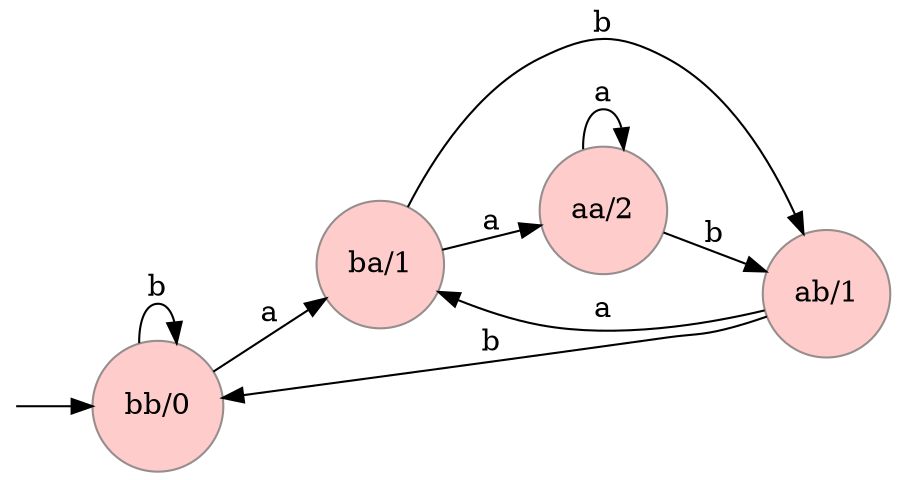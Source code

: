 digraph fsa_05 {

	dpi = 480;
	rankdir=LR;

	"startRes" [shape=point, style="invis"];
	node [shape = doublecircle, color="#968D8D", fontcolor=black, fillcolor="#FFCCCC", style="filled"];

	node [shape = circle];

	"bb0" [label=<bb/0>, pos="3,6!"];
	"ba1" [label=<ba/1>, pos="5,3!"];
	"ab1" [label=<ab/1>, pos="5,9!"];
	"aa2" [label=<aa/2>, pos="7,6!"];

	"startRes" -> "bb0";

	"bb0" -> "ba1" [label="a"];
	"bb0" -> "bb0" [label="b"];
	"ba1" -> "aa2" [label="a"];
	"ba1" -> "ab1" [label="b"];
	"ab1" -> "ba1" [label="a"];
	"ab1" -> "bb0" [label="b"];
	"aa2" -> "aa2" [label="a"];
	"aa2" -> "ab1" [label="b"];

}

